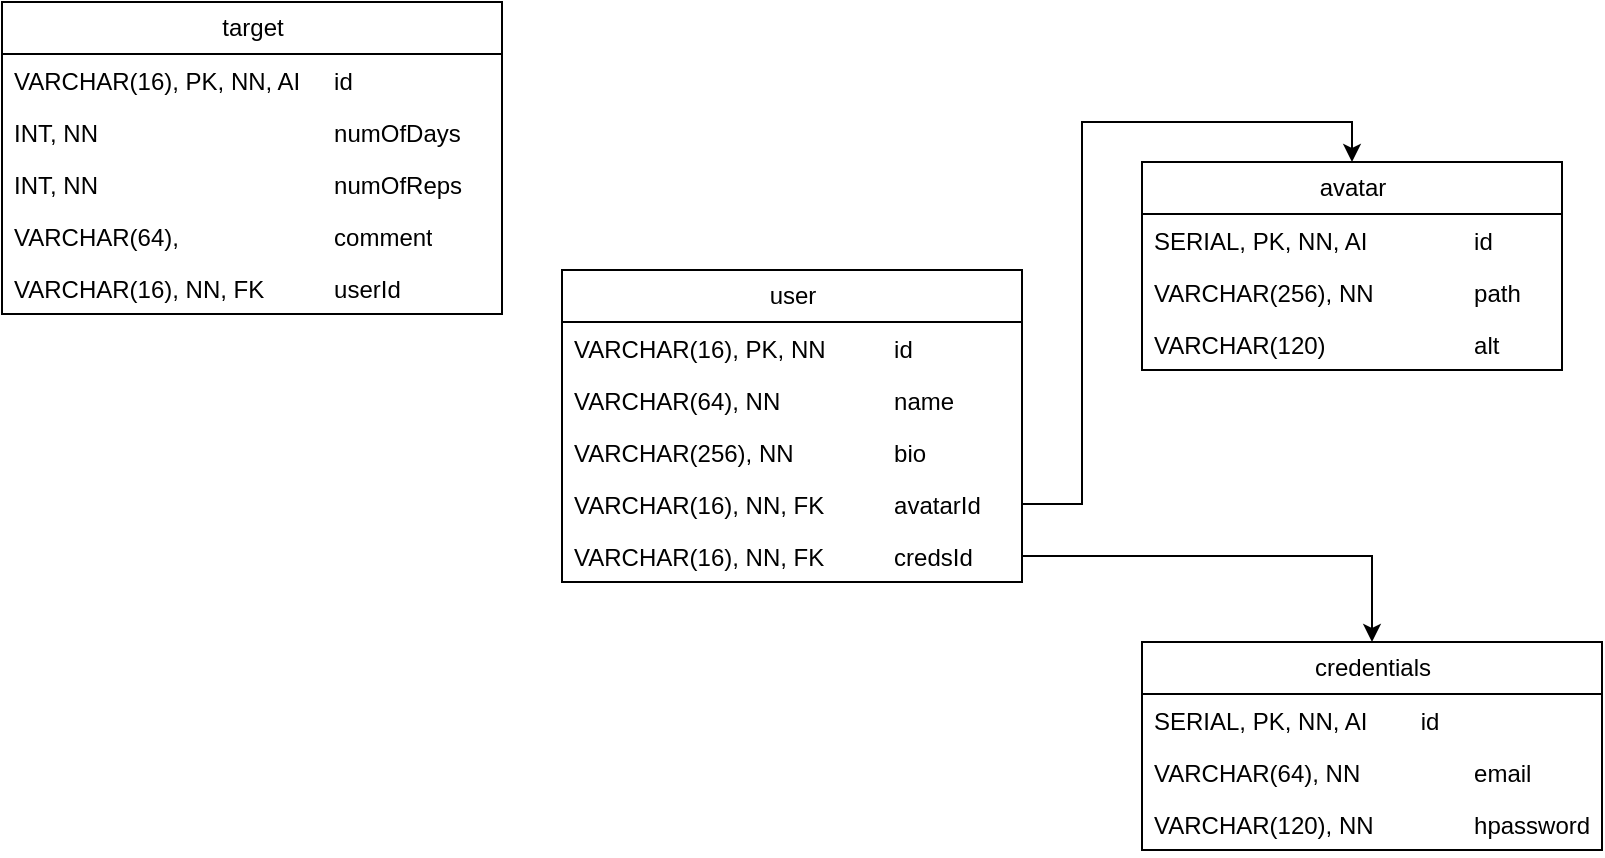 <mxfile version="19.0.3" type="device"><diagram id="TgZGiWoVKBadtJ0pOnF3" name="Page-1"><mxGraphModel dx="1524" dy="892" grid="1" gridSize="10" guides="1" tooltips="1" connect="1" arrows="1" fold="1" page="1" pageScale="1" pageWidth="827" pageHeight="1169" math="0" shadow="0"><root><mxCell id="0"/><mxCell id="1" parent="0"/><mxCell id="YPUQkCXAr5cn6eaz2gPq-2" value="avatar" style="swimlane;fontStyle=0;childLayout=stackLayout;horizontal=1;startSize=26;fillColor=none;horizontalStack=0;resizeParent=1;resizeParentMax=0;resizeLast=0;collapsible=1;marginBottom=0;html=1;" parent="1" vertex="1"><mxGeometry x="370" y="200" width="210" height="104" as="geometry"/></mxCell><mxCell id="YPUQkCXAr5cn6eaz2gPq-4" value="SERIAL, PK, NN, AI&lt;span style=&quot;white-space: pre;&quot;&gt;&#9;&lt;span style=&quot;white-space: pre;&quot;&gt;&#9;&lt;/span&gt;&lt;/span&gt;id" style="text;strokeColor=none;fillColor=none;align=left;verticalAlign=top;spacingLeft=4;spacingRight=4;overflow=hidden;rotatable=0;points=[[0,0.5],[1,0.5]];portConstraint=eastwest;html=1;" parent="YPUQkCXAr5cn6eaz2gPq-2" vertex="1"><mxGeometry y="26" width="210" height="26" as="geometry"/></mxCell><mxCell id="YPUQkCXAr5cn6eaz2gPq-5" value="VARCHAR(256), NN&lt;span style=&quot;white-space: pre;&quot;&gt;&#9;&lt;/span&gt;&lt;span style=&quot;white-space: pre;&quot;&gt;&#9;&lt;/span&gt;path&lt;br&gt;" style="text;strokeColor=none;fillColor=none;align=left;verticalAlign=top;spacingLeft=4;spacingRight=4;overflow=hidden;rotatable=0;points=[[0,0.5],[1,0.5]];portConstraint=eastwest;html=1;" parent="YPUQkCXAr5cn6eaz2gPq-2" vertex="1"><mxGeometry y="52" width="210" height="26" as="geometry"/></mxCell><mxCell id="YPUQkCXAr5cn6eaz2gPq-6" value="VARCHAR(120)&lt;span style=&quot;white-space: pre;&quot;&gt;&#9;&lt;/span&gt;&lt;span style=&quot;white-space: pre;&quot;&gt;&#9;&lt;/span&gt;&lt;span style=&quot;white-space: pre;&quot;&gt;&#9;&lt;/span&gt;alt" style="text;strokeColor=none;fillColor=none;align=left;verticalAlign=top;spacingLeft=4;spacingRight=4;overflow=hidden;rotatable=0;points=[[0,0.5],[1,0.5]];portConstraint=eastwest;html=1;" parent="YPUQkCXAr5cn6eaz2gPq-2" vertex="1"><mxGeometry y="78" width="210" height="26" as="geometry"/></mxCell><mxCell id="YPUQkCXAr5cn6eaz2gPq-7" value="credentials" style="swimlane;fontStyle=0;childLayout=stackLayout;horizontal=1;startSize=26;fillColor=none;horizontalStack=0;resizeParent=1;resizeParentMax=0;resizeLast=0;collapsible=1;marginBottom=0;html=1;" parent="1" vertex="1"><mxGeometry x="370" y="440" width="230" height="104" as="geometry"/></mxCell><mxCell id="YPUQkCXAr5cn6eaz2gPq-8" value="SERIAL, PK, NN, AI&lt;span style=&quot;white-space: pre;&quot;&gt;&lt;span style=&quot;white-space: pre;&quot;&gt;&#9;&lt;/span&gt;&lt;/span&gt;id" style="text;strokeColor=none;fillColor=none;align=left;verticalAlign=top;spacingLeft=4;spacingRight=4;overflow=hidden;rotatable=0;points=[[0,0.5],[1,0.5]];portConstraint=eastwest;html=1;" parent="YPUQkCXAr5cn6eaz2gPq-7" vertex="1"><mxGeometry y="26" width="230" height="26" as="geometry"/></mxCell><mxCell id="YPUQkCXAr5cn6eaz2gPq-9" value="VARCHAR(64), NN&lt;span style=&quot;white-space: pre;&quot;&gt;&#9;&lt;/span&gt;&lt;span style=&quot;white-space: pre;&quot;&gt;&#9;&lt;span style=&quot;white-space: pre;&quot;&gt;&#9;&lt;/span&gt;e&lt;/span&gt;mail" style="text;strokeColor=none;fillColor=none;align=left;verticalAlign=top;spacingLeft=4;spacingRight=4;overflow=hidden;rotatable=0;points=[[0,0.5],[1,0.5]];portConstraint=eastwest;html=1;" parent="YPUQkCXAr5cn6eaz2gPq-7" vertex="1"><mxGeometry y="52" width="230" height="26" as="geometry"/></mxCell><mxCell id="YPUQkCXAr5cn6eaz2gPq-10" value="VARCHAR(120), NN&lt;span style=&quot;white-space: pre;&quot;&gt;&#9;&lt;/span&gt;&lt;span style=&quot;white-space: pre;&quot;&gt;&#9;&lt;/span&gt;hpassword" style="text;strokeColor=none;fillColor=none;align=left;verticalAlign=top;spacingLeft=4;spacingRight=4;overflow=hidden;rotatable=0;points=[[0,0.5],[1,0.5]];portConstraint=eastwest;html=1;" parent="YPUQkCXAr5cn6eaz2gPq-7" vertex="1"><mxGeometry y="78" width="230" height="26" as="geometry"/></mxCell><mxCell id="YPUQkCXAr5cn6eaz2gPq-11" value="user" style="swimlane;fontStyle=0;childLayout=stackLayout;horizontal=1;startSize=26;fillColor=none;horizontalStack=0;resizeParent=1;resizeParentMax=0;resizeLast=0;collapsible=1;marginBottom=0;html=1;" parent="1" vertex="1"><mxGeometry x="80" y="254" width="230" height="156" as="geometry"/></mxCell><mxCell id="YPUQkCXAr5cn6eaz2gPq-12" value="VARCHAR(16), PK, NN&lt;span style=&quot;white-space: pre;&quot;&gt;&#9;&lt;span style=&quot;white-space: pre;&quot;&gt;&#9;&lt;/span&gt;&lt;/span&gt;id" style="text;strokeColor=none;fillColor=none;align=left;verticalAlign=top;spacingLeft=4;spacingRight=4;overflow=hidden;rotatable=0;points=[[0,0.5],[1,0.5]];portConstraint=eastwest;html=1;" parent="YPUQkCXAr5cn6eaz2gPq-11" vertex="1"><mxGeometry y="26" width="230" height="26" as="geometry"/></mxCell><mxCell id="YPUQkCXAr5cn6eaz2gPq-13" value="VARCHAR(64), NN&lt;span style=&quot;white-space: pre;&quot;&gt;&#9;&lt;/span&gt;&lt;span style=&quot;white-space: pre;&quot;&gt;&#9;&lt;span style=&quot;white-space: pre;&quot;&gt;&#9;&lt;/span&gt;n&lt;/span&gt;ame" style="text;strokeColor=none;fillColor=none;align=left;verticalAlign=top;spacingLeft=4;spacingRight=4;overflow=hidden;rotatable=0;points=[[0,0.5],[1,0.5]];portConstraint=eastwest;html=1;" parent="YPUQkCXAr5cn6eaz2gPq-11" vertex="1"><mxGeometry y="52" width="230" height="26" as="geometry"/></mxCell><mxCell id="YPUQkCXAr5cn6eaz2gPq-14" value="VARCHAR(256), NN&lt;span style=&quot;white-space: pre;&quot;&gt;&#9;&lt;/span&gt;&lt;span style=&quot;white-space: pre;&quot;&gt;&#9;&lt;/span&gt;bio" style="text;strokeColor=none;fillColor=none;align=left;verticalAlign=top;spacingLeft=4;spacingRight=4;overflow=hidden;rotatable=0;points=[[0,0.5],[1,0.5]];portConstraint=eastwest;html=1;" parent="YPUQkCXAr5cn6eaz2gPq-11" vertex="1"><mxGeometry y="78" width="230" height="26" as="geometry"/></mxCell><mxCell id="YPUQkCXAr5cn6eaz2gPq-15" value="VARCHAR(16), NN, FK&lt;span style=&quot;white-space: pre;&quot;&gt;&#9;&lt;/span&gt;&lt;span style=&quot;white-space: pre;&quot;&gt;&#9;&lt;/span&gt;avatarId" style="text;strokeColor=none;fillColor=none;align=left;verticalAlign=top;spacingLeft=4;spacingRight=4;overflow=hidden;rotatable=0;points=[[0,0.5],[1,0.5]];portConstraint=eastwest;html=1;" parent="YPUQkCXAr5cn6eaz2gPq-11" vertex="1"><mxGeometry y="104" width="230" height="26" as="geometry"/></mxCell><mxCell id="YPUQkCXAr5cn6eaz2gPq-16" value="VARCHAR(16), NN, FK&lt;span style=&quot;white-space: pre;&quot;&gt;&#9;&lt;/span&gt;&lt;span style=&quot;white-space: pre;&quot;&gt;&#9;&lt;/span&gt;credsId" style="text;strokeColor=none;fillColor=none;align=left;verticalAlign=top;spacingLeft=4;spacingRight=4;overflow=hidden;rotatable=0;points=[[0,0.5],[1,0.5]];portConstraint=eastwest;html=1;" parent="YPUQkCXAr5cn6eaz2gPq-11" vertex="1"><mxGeometry y="130" width="230" height="26" as="geometry"/></mxCell><mxCell id="YPUQkCXAr5cn6eaz2gPq-17" style="edgeStyle=orthogonalEdgeStyle;rounded=0;orthogonalLoop=1;jettySize=auto;html=1;exitX=1;exitY=0.5;exitDx=0;exitDy=0;entryX=0.5;entryY=0;entryDx=0;entryDy=0;" parent="1" source="YPUQkCXAr5cn6eaz2gPq-15" target="YPUQkCXAr5cn6eaz2gPq-2" edge="1"><mxGeometry relative="1" as="geometry"/></mxCell><mxCell id="YPUQkCXAr5cn6eaz2gPq-18" style="edgeStyle=orthogonalEdgeStyle;rounded=0;orthogonalLoop=1;jettySize=auto;html=1;exitX=1;exitY=0.5;exitDx=0;exitDy=0;entryX=0.5;entryY=0;entryDx=0;entryDy=0;" parent="1" source="YPUQkCXAr5cn6eaz2gPq-16" target="YPUQkCXAr5cn6eaz2gPq-7" edge="1"><mxGeometry relative="1" as="geometry"/></mxCell><mxCell id="YPUQkCXAr5cn6eaz2gPq-19" value="target" style="swimlane;fontStyle=0;childLayout=stackLayout;horizontal=1;startSize=26;fillColor=none;horizontalStack=0;resizeParent=1;resizeParentMax=0;resizeLast=0;collapsible=1;marginBottom=0;html=1;" parent="1" vertex="1"><mxGeometry x="-200" y="120" width="250" height="156" as="geometry"/></mxCell><mxCell id="YPUQkCXAr5cn6eaz2gPq-20" value="VARCHAR(16), PK, NN, AI&lt;span style=&quot;white-space: pre;&quot;&gt;&#9;&lt;/span&gt;id" style="text;strokeColor=none;fillColor=none;align=left;verticalAlign=top;spacingLeft=4;spacingRight=4;overflow=hidden;rotatable=0;points=[[0,0.5],[1,0.5]];portConstraint=eastwest;html=1;" parent="YPUQkCXAr5cn6eaz2gPq-19" vertex="1"><mxGeometry y="26" width="250" height="26" as="geometry"/></mxCell><mxCell id="YPUQkCXAr5cn6eaz2gPq-21" value="INT, NN&lt;span style=&quot;white-space: pre;&quot;&gt;&#9;&lt;/span&gt;&lt;span style=&quot;white-space: pre;&quot;&gt;&#9;&lt;span style=&quot;white-space: pre;&quot;&gt;&#9;&lt;span style=&quot;white-space: pre;&quot;&gt;&#9;&lt;/span&gt;&lt;span style=&quot;white-space: pre;&quot;&gt;&#9;&lt;/span&gt;&lt;/span&gt;n&lt;/span&gt;umOfDays" style="text;strokeColor=none;fillColor=none;align=left;verticalAlign=top;spacingLeft=4;spacingRight=4;overflow=hidden;rotatable=0;points=[[0,0.5],[1,0.5]];portConstraint=eastwest;html=1;" parent="YPUQkCXAr5cn6eaz2gPq-19" vertex="1"><mxGeometry y="52" width="250" height="26" as="geometry"/></mxCell><mxCell id="YPUQkCXAr5cn6eaz2gPq-22" value="INT, NN&lt;span style=&quot;white-space: pre;&quot;&gt;&#9;&lt;/span&gt;&lt;span style=&quot;white-space: pre;&quot;&gt;&#9;&lt;span style=&quot;white-space: pre;&quot;&gt;&#9;&lt;/span&gt;&lt;span style=&quot;white-space: pre;&quot;&gt;&#9;&lt;/span&gt;&lt;span style=&quot;white-space: pre;&quot;&gt;&#9;&lt;/span&gt;&lt;/span&gt;numOfReps" style="text;strokeColor=none;fillColor=none;align=left;verticalAlign=top;spacingLeft=4;spacingRight=4;overflow=hidden;rotatable=0;points=[[0,0.5],[1,0.5]];portConstraint=eastwest;html=1;" parent="YPUQkCXAr5cn6eaz2gPq-19" vertex="1"><mxGeometry y="78" width="250" height="26" as="geometry"/></mxCell><mxCell id="YPUQkCXAr5cn6eaz2gPq-23" value="VARCHAR(64),&lt;span style=&quot;white-space: pre;&quot;&gt;&#9;&lt;/span&gt;&lt;span style=&quot;white-space: pre;&quot;&gt;&#9;&lt;span style=&quot;white-space: pre;&quot;&gt;&#9;&lt;/span&gt;&lt;/span&gt;comment" style="text;strokeColor=none;fillColor=none;align=left;verticalAlign=top;spacingLeft=4;spacingRight=4;overflow=hidden;rotatable=0;points=[[0,0.5],[1,0.5]];portConstraint=eastwest;html=1;" parent="YPUQkCXAr5cn6eaz2gPq-19" vertex="1"><mxGeometry y="104" width="250" height="26" as="geometry"/></mxCell><mxCell id="YPUQkCXAr5cn6eaz2gPq-24" value="VARCHAR(16), NN, FK&lt;span style=&quot;white-space: pre;&quot;&gt;&#9;&lt;/span&gt;&lt;span style=&quot;white-space: pre;&quot;&gt;&#9;&lt;/span&gt;userId" style="text;strokeColor=none;fillColor=none;align=left;verticalAlign=top;spacingLeft=4;spacingRight=4;overflow=hidden;rotatable=0;points=[[0,0.5],[1,0.5]];portConstraint=eastwest;html=1;" parent="YPUQkCXAr5cn6eaz2gPq-19" vertex="1"><mxGeometry y="130" width="250" height="26" as="geometry"/></mxCell></root></mxGraphModel></diagram></mxfile>